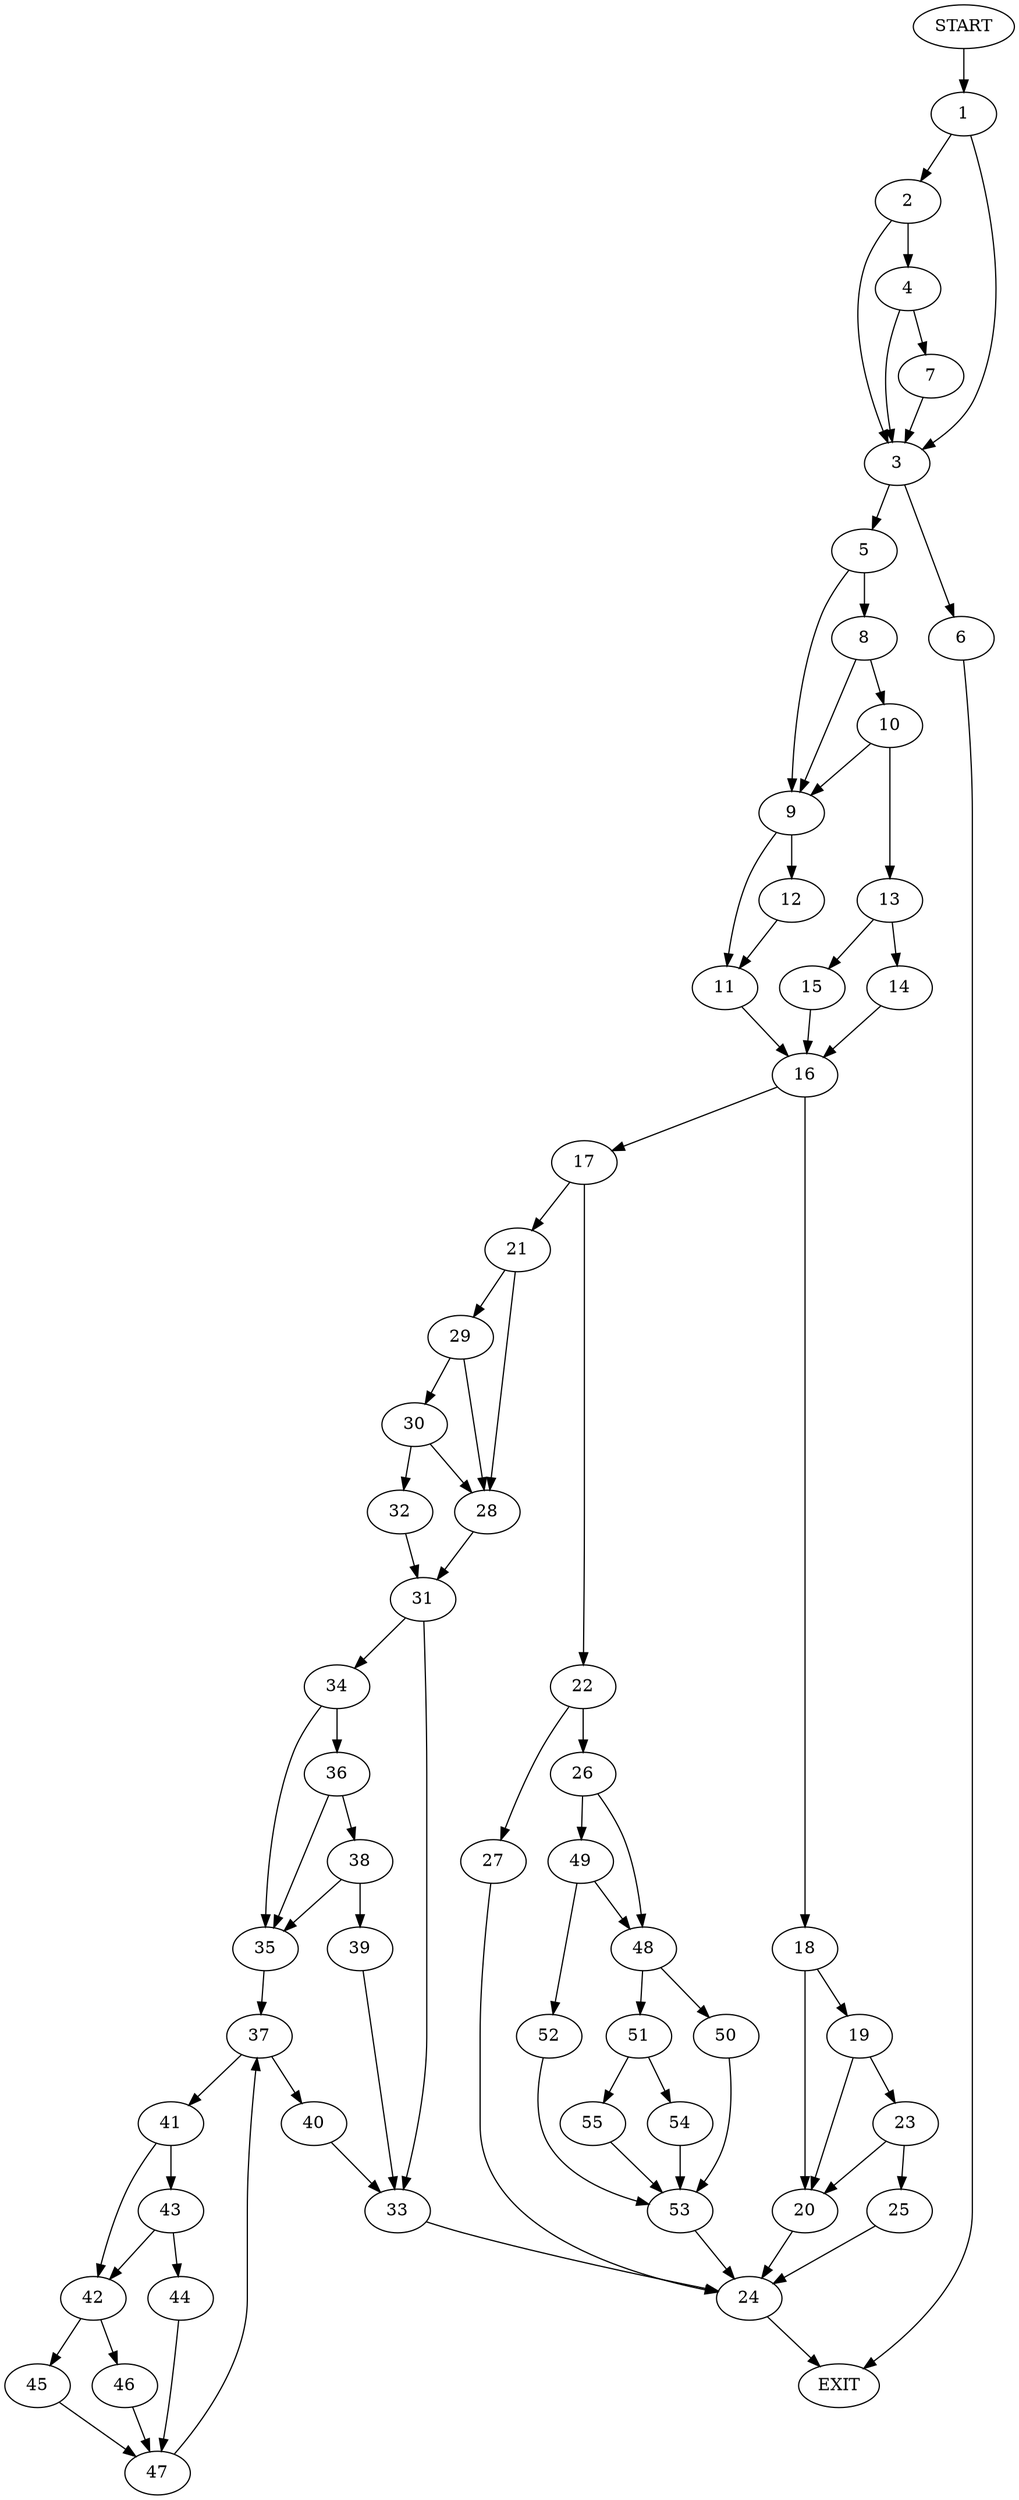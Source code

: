 digraph {
0 [label="START"]
56 [label="EXIT"]
0 -> 1
1 -> 2
1 -> 3
2 -> 3
2 -> 4
3 -> 5
3 -> 6
4 -> 7
4 -> 3
7 -> 3
5 -> 8
5 -> 9
6 -> 56
8 -> 9
8 -> 10
9 -> 11
9 -> 12
10 -> 9
10 -> 13
13 -> 14
13 -> 15
11 -> 16
12 -> 11
16 -> 17
16 -> 18
14 -> 16
15 -> 16
18 -> 19
18 -> 20
17 -> 21
17 -> 22
19 -> 20
19 -> 23
20 -> 24
23 -> 20
23 -> 25
25 -> 24
24 -> 56
22 -> 26
22 -> 27
21 -> 28
21 -> 29
29 -> 30
29 -> 28
28 -> 31
30 -> 32
30 -> 28
32 -> 31
31 -> 33
31 -> 34
33 -> 24
34 -> 35
34 -> 36
35 -> 37
36 -> 38
36 -> 35
38 -> 39
38 -> 35
39 -> 33
37 -> 40
37 -> 41
40 -> 33
41 -> 42
41 -> 43
43 -> 42
43 -> 44
42 -> 45
42 -> 46
44 -> 47
47 -> 37
45 -> 47
46 -> 47
26 -> 48
26 -> 49
27 -> 24
48 -> 50
48 -> 51
49 -> 48
49 -> 52
52 -> 53
53 -> 24
50 -> 53
51 -> 54
51 -> 55
55 -> 53
54 -> 53
}

